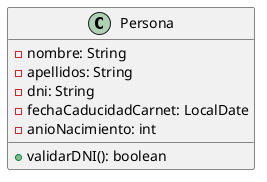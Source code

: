 @startuml
class Persona {
    - nombre: String
    - apellidos: String
    - dni: String
    - fechaCaducidadCarnet: LocalDate
    - anioNacimiento: int
    + validarDNI(): boolean
}
@enduml
